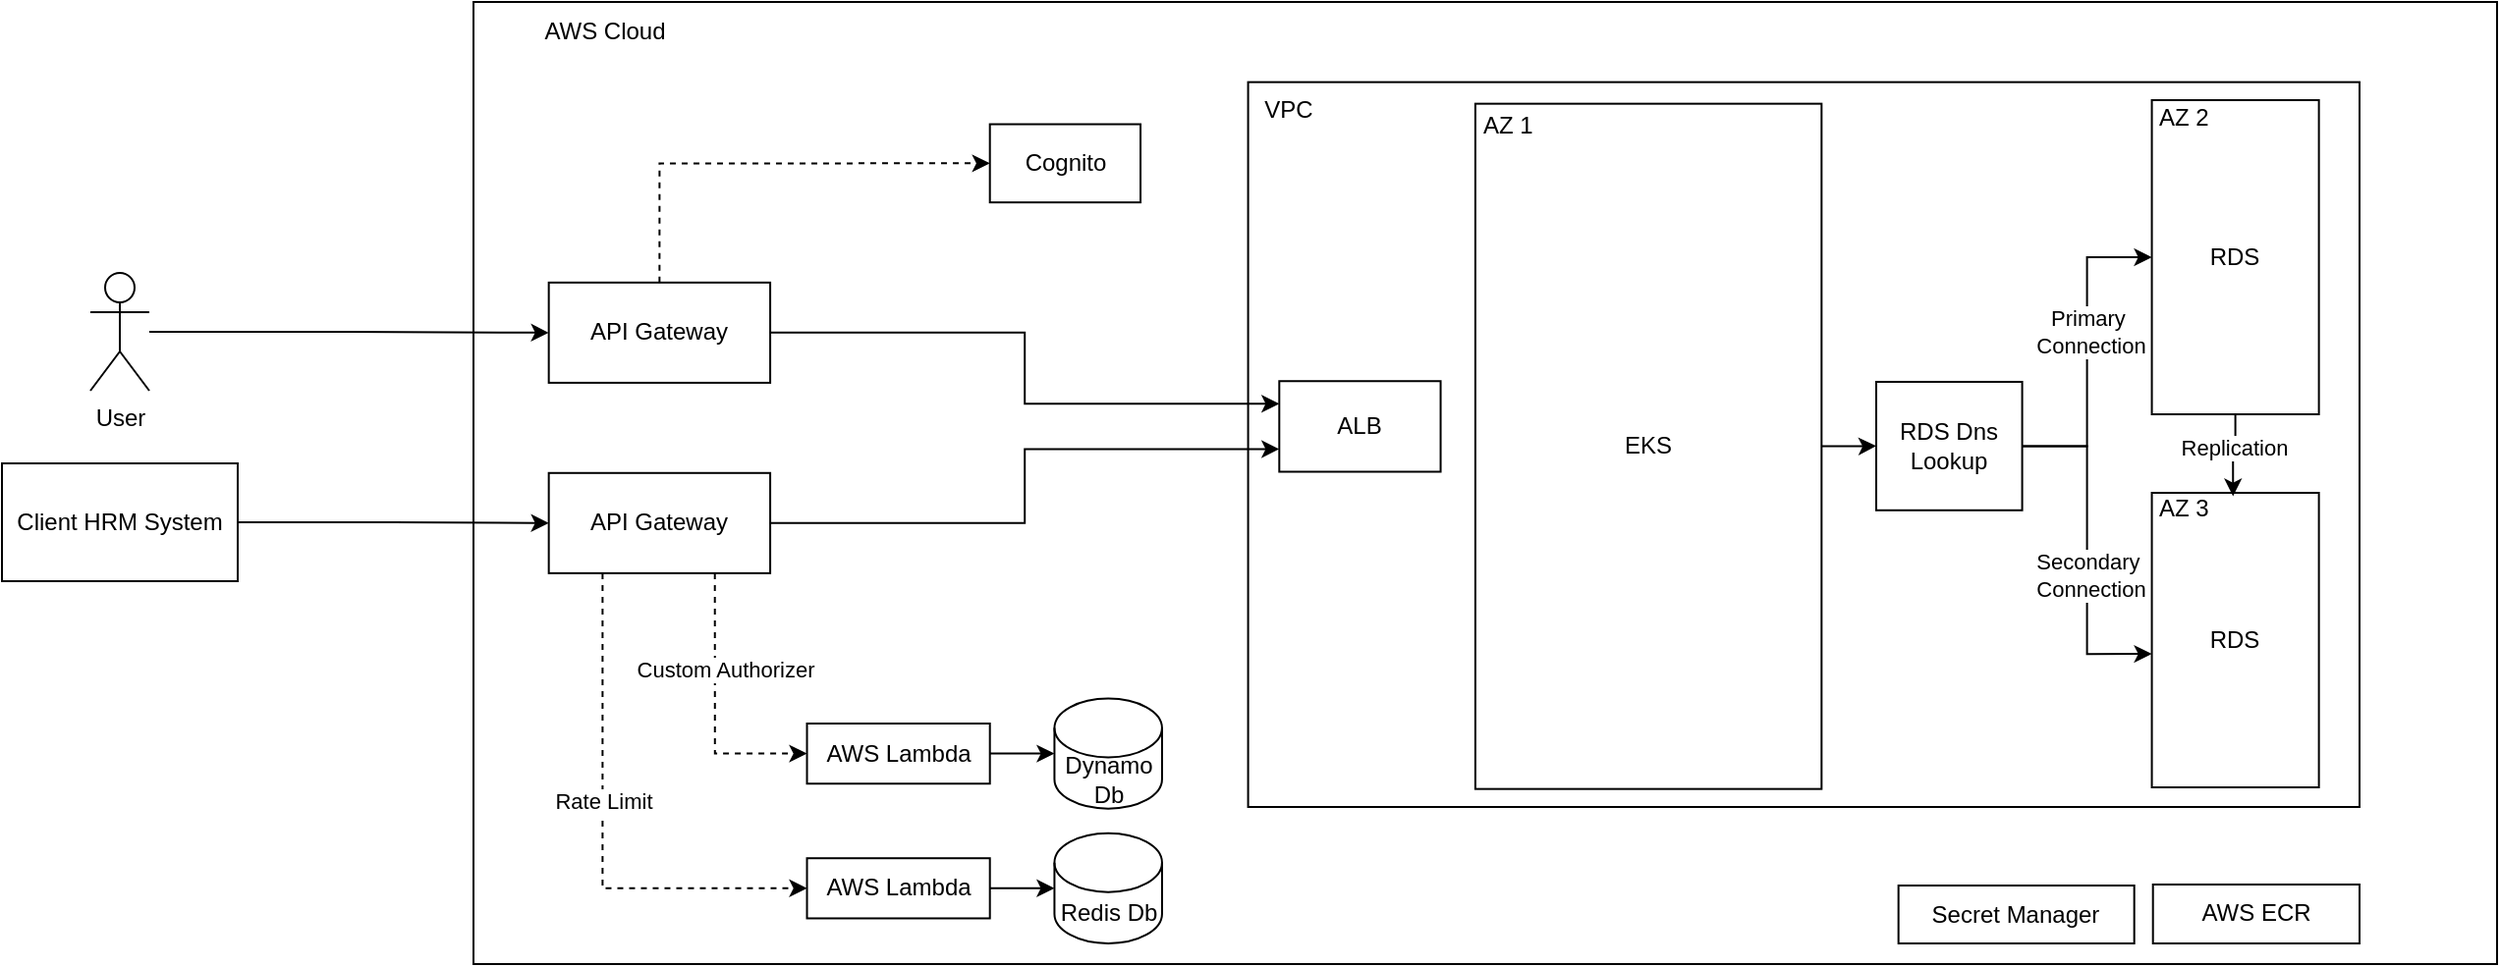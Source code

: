 <mxfile version="24.7.17">
  <diagram name="Page-1" id="jw-o8gVHuMOFeYqPTr2f">
    <mxGraphModel dx="2116" dy="650" grid="1" gridSize="10" guides="1" tooltips="1" connect="1" arrows="1" fold="1" page="1" pageScale="1" pageWidth="850" pageHeight="1100" math="0" shadow="0">
      <root>
        <mxCell id="0" />
        <mxCell id="1" parent="0" />
        <mxCell id="rAsw_rb8i3RVqyCq1ZmJ-7" value="" style="group" vertex="1" connectable="0" parent="1">
          <mxGeometry x="-40" y="20" width="1030" height="490" as="geometry" />
        </mxCell>
        <mxCell id="rAsw_rb8i3RVqyCq1ZmJ-1" value="" style="rounded=0;whiteSpace=wrap;html=1;" vertex="1" parent="rAsw_rb8i3RVqyCq1ZmJ-7">
          <mxGeometry width="1030" height="490" as="geometry" />
        </mxCell>
        <mxCell id="rAsw_rb8i3RVqyCq1ZmJ-2" value="AWS Cloud" style="text;html=1;align=center;verticalAlign=middle;whiteSpace=wrap;rounded=0;" vertex="1" parent="rAsw_rb8i3RVqyCq1ZmJ-7">
          <mxGeometry width="134.167" height="30.625" as="geometry" />
        </mxCell>
        <mxCell id="rAsw_rb8i3RVqyCq1ZmJ-35" value="" style="group" vertex="1" connectable="0" parent="rAsw_rb8i3RVqyCq1ZmJ-7">
          <mxGeometry x="394.29" y="40.83" width="565.71" height="369.17" as="geometry" />
        </mxCell>
        <mxCell id="rAsw_rb8i3RVqyCq1ZmJ-8" value="" style="rounded=0;whiteSpace=wrap;html=1;" vertex="1" parent="rAsw_rb8i3RVqyCq1ZmJ-35">
          <mxGeometry width="565.71" height="369.17" as="geometry" />
        </mxCell>
        <mxCell id="rAsw_rb8i3RVqyCq1ZmJ-32" value="ALB" style="rounded=0;whiteSpace=wrap;html=1;" vertex="1" parent="rAsw_rb8i3RVqyCq1ZmJ-35">
          <mxGeometry x="15.863" y="152.283" width="82.119" height="46.146" as="geometry" />
        </mxCell>
        <mxCell id="rAsw_rb8i3RVqyCq1ZmJ-9" value="VPC" style="text;html=1;align=center;verticalAlign=middle;whiteSpace=wrap;rounded=0;" vertex="1" parent="rAsw_rb8i3RVqyCq1ZmJ-35">
          <mxGeometry width="41.897" height="27.688" as="geometry" />
        </mxCell>
        <mxCell id="rAsw_rb8i3RVqyCq1ZmJ-67" value="" style="group" vertex="1" connectable="0" parent="rAsw_rb8i3RVqyCq1ZmJ-35">
          <mxGeometry x="460" y="9.17" width="85.03" height="170.83" as="geometry" />
        </mxCell>
        <mxCell id="rAsw_rb8i3RVqyCq1ZmJ-63" value="RDS" style="rounded=0;whiteSpace=wrap;html=1;" vertex="1" parent="rAsw_rb8i3RVqyCq1ZmJ-67">
          <mxGeometry width="85.03" height="160" as="geometry" />
        </mxCell>
        <mxCell id="rAsw_rb8i3RVqyCq1ZmJ-64" value="AZ 2" style="text;html=1;align=left;verticalAlign=middle;whiteSpace=wrap;rounded=0;" vertex="1" parent="rAsw_rb8i3RVqyCq1ZmJ-67">
          <mxGeometry x="1.529" y="2.0" width="79.567" height="14.608" as="geometry" />
        </mxCell>
        <mxCell id="rAsw_rb8i3RVqyCq1ZmJ-68" value="" style="group" vertex="1" connectable="0" parent="rAsw_rb8i3RVqyCq1ZmJ-35">
          <mxGeometry x="460" y="209.17" width="85.03" height="150" as="geometry" />
        </mxCell>
        <mxCell id="rAsw_rb8i3RVqyCq1ZmJ-65" value="RDS" style="rounded=0;whiteSpace=wrap;html=1;" vertex="1" parent="rAsw_rb8i3RVqyCq1ZmJ-68">
          <mxGeometry width="85.03" height="150" as="geometry" />
        </mxCell>
        <mxCell id="rAsw_rb8i3RVqyCq1ZmJ-66" value="AZ 3" style="text;html=1;align=left;verticalAlign=middle;whiteSpace=wrap;rounded=0;" vertex="1" parent="rAsw_rb8i3RVqyCq1ZmJ-68">
          <mxGeometry x="1.556" y="1.756" width="79.567" height="12.827" as="geometry" />
        </mxCell>
        <mxCell id="rAsw_rb8i3RVqyCq1ZmJ-69" value="" style="group" vertex="1" connectable="0" parent="rAsw_rb8i3RVqyCq1ZmJ-35">
          <mxGeometry x="115.66" y="11" width="176.22" height="349" as="geometry" />
        </mxCell>
        <mxCell id="rAsw_rb8i3RVqyCq1ZmJ-61" value="EKS" style="rounded=0;whiteSpace=wrap;html=1;" vertex="1" parent="rAsw_rb8i3RVqyCq1ZmJ-69">
          <mxGeometry width="176.22" height="349" as="geometry" />
        </mxCell>
        <mxCell id="rAsw_rb8i3RVqyCq1ZmJ-62" value="AZ 1" style="text;html=1;align=left;verticalAlign=middle;whiteSpace=wrap;rounded=0;" vertex="1" parent="rAsw_rb8i3RVqyCq1ZmJ-69">
          <mxGeometry x="2" y="2.83" width="90.41" height="17.17" as="geometry" />
        </mxCell>
        <mxCell id="rAsw_rb8i3RVqyCq1ZmJ-73" style="edgeStyle=orthogonalEdgeStyle;rounded=0;orthogonalLoop=1;jettySize=auto;html=1;entryX=0.5;entryY=0;entryDx=0;entryDy=0;" edge="1" parent="rAsw_rb8i3RVqyCq1ZmJ-35" source="rAsw_rb8i3RVqyCq1ZmJ-63" target="rAsw_rb8i3RVqyCq1ZmJ-66">
          <mxGeometry relative="1" as="geometry" />
        </mxCell>
        <mxCell id="rAsw_rb8i3RVqyCq1ZmJ-74" value="Replication" style="edgeLabel;html=1;align=center;verticalAlign=middle;resizable=0;points=[];" vertex="1" connectable="0" parent="rAsw_rb8i3RVqyCq1ZmJ-73">
          <mxGeometry x="-0.199" y="-1" relative="1" as="geometry">
            <mxPoint as="offset" />
          </mxGeometry>
        </mxCell>
        <mxCell id="rAsw_rb8i3RVqyCq1ZmJ-76" style="edgeStyle=orthogonalEdgeStyle;rounded=0;orthogonalLoop=1;jettySize=auto;html=1;entryX=0;entryY=0.5;entryDx=0;entryDy=0;" edge="1" parent="rAsw_rb8i3RVqyCq1ZmJ-35" source="rAsw_rb8i3RVqyCq1ZmJ-75" target="rAsw_rb8i3RVqyCq1ZmJ-63">
          <mxGeometry relative="1" as="geometry" />
        </mxCell>
        <mxCell id="rAsw_rb8i3RVqyCq1ZmJ-77" value="Primary&amp;nbsp;&lt;div&gt;Connection&lt;/div&gt;" style="edgeLabel;html=1;align=center;verticalAlign=middle;resizable=0;points=[];" vertex="1" connectable="0" parent="rAsw_rb8i3RVqyCq1ZmJ-76">
          <mxGeometry x="0.127" y="-1" relative="1" as="geometry">
            <mxPoint as="offset" />
          </mxGeometry>
        </mxCell>
        <mxCell id="rAsw_rb8i3RVqyCq1ZmJ-75" value="RDS Dns Lookup" style="rounded=0;whiteSpace=wrap;html=1;" vertex="1" parent="rAsw_rb8i3RVqyCq1ZmJ-35">
          <mxGeometry x="319.71" y="152.65" width="74.29" height="65.41" as="geometry" />
        </mxCell>
        <mxCell id="rAsw_rb8i3RVqyCq1ZmJ-78" style="edgeStyle=orthogonalEdgeStyle;rounded=0;orthogonalLoop=1;jettySize=auto;html=1;entryX=0;entryY=0.547;entryDx=0;entryDy=0;entryPerimeter=0;" edge="1" parent="rAsw_rb8i3RVqyCq1ZmJ-35" source="rAsw_rb8i3RVqyCq1ZmJ-75" target="rAsw_rb8i3RVqyCq1ZmJ-65">
          <mxGeometry relative="1" as="geometry" />
        </mxCell>
        <mxCell id="rAsw_rb8i3RVqyCq1ZmJ-79" value="Secondary&amp;nbsp;&lt;div&gt;Connection&lt;/div&gt;" style="edgeLabel;html=1;align=center;verticalAlign=middle;resizable=0;points=[];" vertex="1" connectable="0" parent="rAsw_rb8i3RVqyCq1ZmJ-78">
          <mxGeometry x="0.151" y="1" relative="1" as="geometry">
            <mxPoint as="offset" />
          </mxGeometry>
        </mxCell>
        <mxCell id="rAsw_rb8i3RVqyCq1ZmJ-80" style="edgeStyle=orthogonalEdgeStyle;rounded=0;orthogonalLoop=1;jettySize=auto;html=1;entryX=0;entryY=0.5;entryDx=0;entryDy=0;" edge="1" parent="rAsw_rb8i3RVqyCq1ZmJ-35" source="rAsw_rb8i3RVqyCq1ZmJ-61" target="rAsw_rb8i3RVqyCq1ZmJ-75">
          <mxGeometry relative="1" as="geometry" />
        </mxCell>
        <mxCell id="rAsw_rb8i3RVqyCq1ZmJ-46" style="edgeStyle=orthogonalEdgeStyle;rounded=0;orthogonalLoop=1;jettySize=auto;html=1;entryX=0;entryY=0.5;entryDx=0;entryDy=0;exitX=0.75;exitY=1;exitDx=0;exitDy=0;dashed=1;" edge="1" parent="rAsw_rb8i3RVqyCq1ZmJ-7" source="rAsw_rb8i3RVqyCq1ZmJ-36" target="rAsw_rb8i3RVqyCq1ZmJ-42">
          <mxGeometry relative="1" as="geometry" />
        </mxCell>
        <mxCell id="rAsw_rb8i3RVqyCq1ZmJ-47" value="Custom Authorizer" style="edgeLabel;html=1;align=center;verticalAlign=middle;resizable=0;points=[];" vertex="1" connectable="0" parent="rAsw_rb8i3RVqyCq1ZmJ-46">
          <mxGeometry x="-0.346" relative="1" as="geometry">
            <mxPoint x="5" y="3" as="offset" />
          </mxGeometry>
        </mxCell>
        <mxCell id="rAsw_rb8i3RVqyCq1ZmJ-52" style="edgeStyle=orthogonalEdgeStyle;rounded=0;orthogonalLoop=1;jettySize=auto;html=1;entryX=0;entryY=0.5;entryDx=0;entryDy=0;dashed=1;" edge="1" parent="rAsw_rb8i3RVqyCq1ZmJ-7" source="rAsw_rb8i3RVqyCq1ZmJ-36" target="rAsw_rb8i3RVqyCq1ZmJ-45">
          <mxGeometry relative="1" as="geometry">
            <Array as="points">
              <mxPoint x="65.714" y="451" />
            </Array>
          </mxGeometry>
        </mxCell>
        <mxCell id="rAsw_rb8i3RVqyCq1ZmJ-53" value="Rate Limit" style="edgeLabel;html=1;align=center;verticalAlign=middle;resizable=0;points=[];" vertex="1" connectable="0" parent="rAsw_rb8i3RVqyCq1ZmJ-52">
          <mxGeometry x="-0.122" relative="1" as="geometry">
            <mxPoint as="offset" />
          </mxGeometry>
        </mxCell>
        <mxCell id="rAsw_rb8i3RVqyCq1ZmJ-58" style="edgeStyle=orthogonalEdgeStyle;rounded=0;orthogonalLoop=1;jettySize=auto;html=1;entryX=0;entryY=0.75;entryDx=0;entryDy=0;" edge="1" parent="rAsw_rb8i3RVqyCq1ZmJ-7" source="rAsw_rb8i3RVqyCq1ZmJ-36" target="rAsw_rb8i3RVqyCq1ZmJ-32">
          <mxGeometry relative="1" as="geometry" />
        </mxCell>
        <mxCell id="rAsw_rb8i3RVqyCq1ZmJ-36" value="API Gateway" style="rounded=0;whiteSpace=wrap;html=1;" vertex="1" parent="rAsw_rb8i3RVqyCq1ZmJ-7">
          <mxGeometry x="38.333" y="239.896" width="112.7" height="51.042" as="geometry" />
        </mxCell>
        <mxCell id="rAsw_rb8i3RVqyCq1ZmJ-40" style="edgeStyle=orthogonalEdgeStyle;rounded=0;orthogonalLoop=1;jettySize=auto;html=1;entryX=0;entryY=0.5;entryDx=0;entryDy=0;exitX=0.5;exitY=0;exitDx=0;exitDy=0;dashed=1;" edge="1" parent="rAsw_rb8i3RVqyCq1ZmJ-7" source="rAsw_rb8i3RVqyCq1ZmJ-37" target="rAsw_rb8i3RVqyCq1ZmJ-39">
          <mxGeometry relative="1" as="geometry" />
        </mxCell>
        <mxCell id="rAsw_rb8i3RVqyCq1ZmJ-59" style="edgeStyle=orthogonalEdgeStyle;rounded=0;orthogonalLoop=1;jettySize=auto;html=1;entryX=0;entryY=0.25;entryDx=0;entryDy=0;" edge="1" parent="rAsw_rb8i3RVqyCq1ZmJ-7" source="rAsw_rb8i3RVqyCq1ZmJ-37" target="rAsw_rb8i3RVqyCq1ZmJ-32">
          <mxGeometry relative="1" as="geometry" />
        </mxCell>
        <mxCell id="rAsw_rb8i3RVqyCq1ZmJ-37" value="API Gateway" style="rounded=0;whiteSpace=wrap;html=1;" vertex="1" parent="rAsw_rb8i3RVqyCq1ZmJ-7">
          <mxGeometry x="38.333" y="142.917" width="112.7" height="51.042" as="geometry" />
        </mxCell>
        <mxCell id="rAsw_rb8i3RVqyCq1ZmJ-39" value="Cognito" style="rounded=0;whiteSpace=wrap;html=1;" vertex="1" parent="rAsw_rb8i3RVqyCq1ZmJ-7">
          <mxGeometry x="262.857" y="62.271" width="76.667" height="39.812" as="geometry" />
        </mxCell>
        <mxCell id="rAsw_rb8i3RVqyCq1ZmJ-42" value="AWS Lambda" style="rounded=0;whiteSpace=wrap;html=1;" vertex="1" parent="rAsw_rb8i3RVqyCq1ZmJ-7">
          <mxGeometry x="169.762" y="367.5" width="93.095" height="30.625" as="geometry" />
        </mxCell>
        <mxCell id="rAsw_rb8i3RVqyCq1ZmJ-45" value="AWS Lambda" style="rounded=0;whiteSpace=wrap;html=1;" vertex="1" parent="rAsw_rb8i3RVqyCq1ZmJ-7">
          <mxGeometry x="169.762" y="436.104" width="93.095" height="30.625" as="geometry" />
        </mxCell>
        <mxCell id="rAsw_rb8i3RVqyCq1ZmJ-50" value="Dynamo Db" style="shape=cylinder3;whiteSpace=wrap;html=1;boundedLbl=1;backgroundOutline=1;size=15;" vertex="1" parent="rAsw_rb8i3RVqyCq1ZmJ-7">
          <mxGeometry x="295.714" y="354.74" width="54.762" height="56.146" as="geometry" />
        </mxCell>
        <mxCell id="rAsw_rb8i3RVqyCq1ZmJ-51" style="edgeStyle=orthogonalEdgeStyle;rounded=0;orthogonalLoop=1;jettySize=auto;html=1;entryX=0;entryY=0.5;entryDx=0;entryDy=0;entryPerimeter=0;" edge="1" parent="rAsw_rb8i3RVqyCq1ZmJ-7" source="rAsw_rb8i3RVqyCq1ZmJ-42" target="rAsw_rb8i3RVqyCq1ZmJ-50">
          <mxGeometry relative="1" as="geometry" />
        </mxCell>
        <mxCell id="rAsw_rb8i3RVqyCq1ZmJ-54" value="Redis Db" style="shape=cylinder3;whiteSpace=wrap;html=1;boundedLbl=1;backgroundOutline=1;size=15;" vertex="1" parent="rAsw_rb8i3RVqyCq1ZmJ-7">
          <mxGeometry x="295.714" y="423.344" width="54.762" height="56.146" as="geometry" />
        </mxCell>
        <mxCell id="rAsw_rb8i3RVqyCq1ZmJ-55" style="edgeStyle=orthogonalEdgeStyle;rounded=0;orthogonalLoop=1;jettySize=auto;html=1;entryX=0;entryY=0.5;entryDx=0;entryDy=0;entryPerimeter=0;" edge="1" parent="rAsw_rb8i3RVqyCq1ZmJ-7" source="rAsw_rb8i3RVqyCq1ZmJ-45" target="rAsw_rb8i3RVqyCq1ZmJ-54">
          <mxGeometry relative="1" as="geometry" />
        </mxCell>
        <mxCell id="rAsw_rb8i3RVqyCq1ZmJ-30" value="AWS ECR" style="rounded=0;whiteSpace=wrap;html=1;" vertex="1" parent="rAsw_rb8i3RVqyCq1ZmJ-7">
          <mxGeometry x="854.854" y="449.49" width="105.143" height="30" as="geometry" />
        </mxCell>
        <mxCell id="rAsw_rb8i3RVqyCq1ZmJ-81" value="Secret Manager" style="rounded=0;whiteSpace=wrap;html=1;" vertex="1" parent="rAsw_rb8i3RVqyCq1ZmJ-7">
          <mxGeometry x="725.33" y="450" width="120" height="29.49" as="geometry" />
        </mxCell>
        <mxCell id="rAsw_rb8i3RVqyCq1ZmJ-85" style="edgeStyle=orthogonalEdgeStyle;rounded=0;orthogonalLoop=1;jettySize=auto;html=1;entryX=0;entryY=0.5;entryDx=0;entryDy=0;" edge="1" parent="1" source="rAsw_rb8i3RVqyCq1ZmJ-84" target="rAsw_rb8i3RVqyCq1ZmJ-36">
          <mxGeometry relative="1" as="geometry" />
        </mxCell>
        <mxCell id="rAsw_rb8i3RVqyCq1ZmJ-84" value="Client HRM System" style="rounded=0;whiteSpace=wrap;html=1;" vertex="1" parent="1">
          <mxGeometry x="-280" y="255" width="120" height="60" as="geometry" />
        </mxCell>
        <mxCell id="rAsw_rb8i3RVqyCq1ZmJ-87" style="edgeStyle=orthogonalEdgeStyle;rounded=0;orthogonalLoop=1;jettySize=auto;html=1;entryX=0;entryY=0.5;entryDx=0;entryDy=0;" edge="1" parent="1" source="rAsw_rb8i3RVqyCq1ZmJ-86" target="rAsw_rb8i3RVqyCq1ZmJ-37">
          <mxGeometry relative="1" as="geometry" />
        </mxCell>
        <mxCell id="rAsw_rb8i3RVqyCq1ZmJ-86" value="User" style="shape=umlActor;verticalLabelPosition=bottom;verticalAlign=top;html=1;outlineConnect=0;" vertex="1" parent="1">
          <mxGeometry x="-235" y="158" width="30" height="60" as="geometry" />
        </mxCell>
      </root>
    </mxGraphModel>
  </diagram>
</mxfile>
